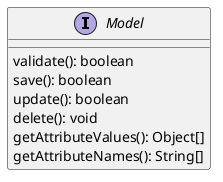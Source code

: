 @startuml

interface Model {
    validate(): boolean
    save(): boolean
    update(): boolean
    delete(): void
    getAttributeValues(): Object[]
    getAttributeNames(): String[]
}

@enduml